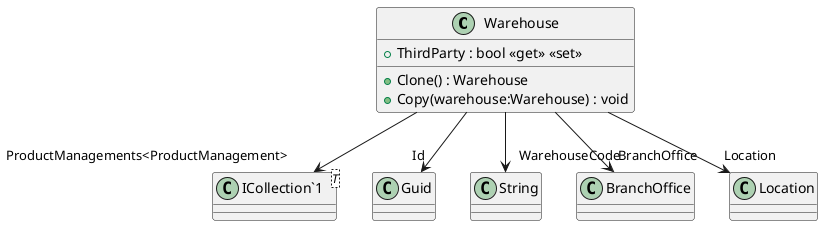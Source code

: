 @startuml
class Warehouse {
    + ThirdParty : bool <<get>> <<set>>
    + Clone() : Warehouse
    + Copy(warehouse:Warehouse) : void
}
class "ICollection`1"<T> {
}
Warehouse --> "Id" Guid
Warehouse --> "WarehouseCode" String
Warehouse --> "BranchOffice" BranchOffice
Warehouse --> "ProductManagements<ProductManagement>" "ICollection`1"
Warehouse --> "Location" Location
@enduml
